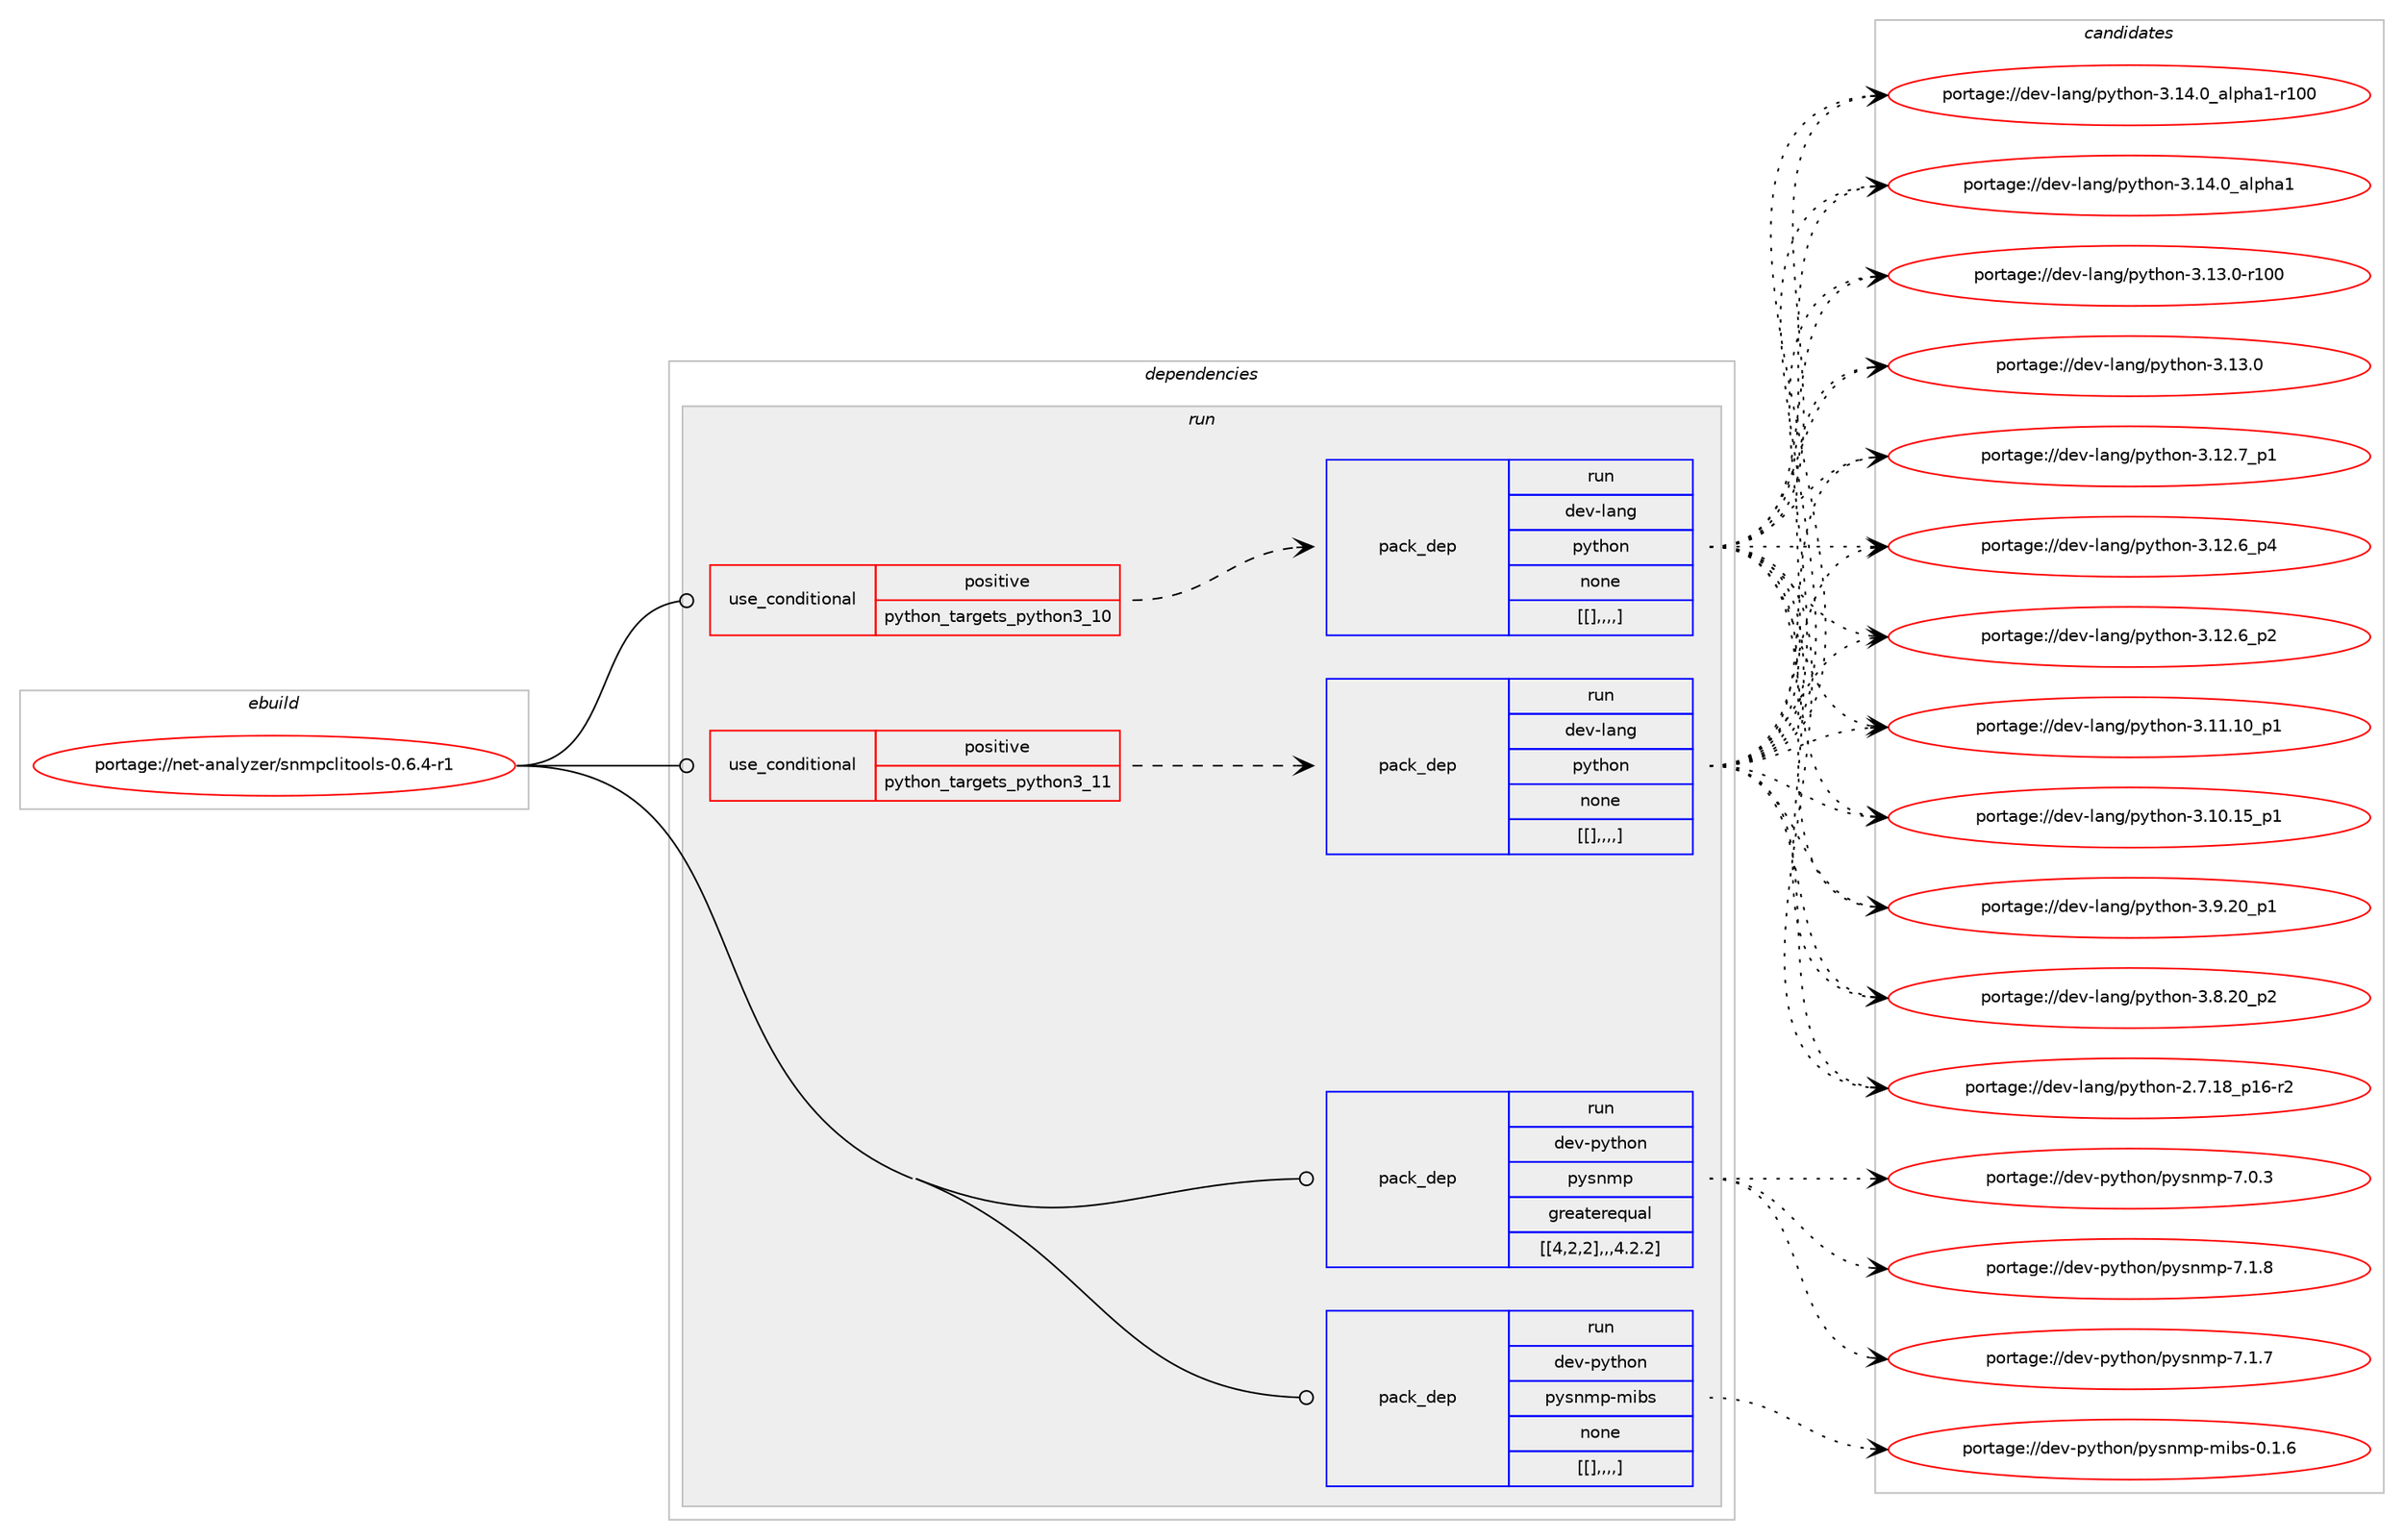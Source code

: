 digraph prolog {

# *************
# Graph options
# *************

newrank=true;
concentrate=true;
compound=true;
graph [rankdir=LR,fontname=Helvetica,fontsize=10,ranksep=1.5];#, ranksep=2.5, nodesep=0.2];
edge  [arrowhead=vee];
node  [fontname=Helvetica,fontsize=10];

# **********
# The ebuild
# **********

subgraph cluster_leftcol {
color=gray;
label=<<i>ebuild</i>>;
id [label="portage://net-analyzer/snmpclitools-0.6.4-r1", color=red, width=4, href="../net-analyzer/snmpclitools-0.6.4-r1.svg"];
}

# ****************
# The dependencies
# ****************

subgraph cluster_midcol {
color=gray;
label=<<i>dependencies</i>>;
subgraph cluster_compile {
fillcolor="#eeeeee";
style=filled;
label=<<i>compile</i>>;
}
subgraph cluster_compileandrun {
fillcolor="#eeeeee";
style=filled;
label=<<i>compile and run</i>>;
}
subgraph cluster_run {
fillcolor="#eeeeee";
style=filled;
label=<<i>run</i>>;
subgraph cond94580 {
dependency365000 [label=<<TABLE BORDER="0" CELLBORDER="1" CELLSPACING="0" CELLPADDING="4"><TR><TD ROWSPAN="3" CELLPADDING="10">use_conditional</TD></TR><TR><TD>positive</TD></TR><TR><TD>python_targets_python3_10</TD></TR></TABLE>>, shape=none, color=red];
subgraph pack267550 {
dependency365042 [label=<<TABLE BORDER="0" CELLBORDER="1" CELLSPACING="0" CELLPADDING="4" WIDTH="220"><TR><TD ROWSPAN="6" CELLPADDING="30">pack_dep</TD></TR><TR><TD WIDTH="110">run</TD></TR><TR><TD>dev-lang</TD></TR><TR><TD>python</TD></TR><TR><TD>none</TD></TR><TR><TD>[[],,,,]</TD></TR></TABLE>>, shape=none, color=blue];
}
dependency365000:e -> dependency365042:w [weight=20,style="dashed",arrowhead="vee"];
}
id:e -> dependency365000:w [weight=20,style="solid",arrowhead="odot"];
subgraph cond94613 {
dependency365095 [label=<<TABLE BORDER="0" CELLBORDER="1" CELLSPACING="0" CELLPADDING="4"><TR><TD ROWSPAN="3" CELLPADDING="10">use_conditional</TD></TR><TR><TD>positive</TD></TR><TR><TD>python_targets_python3_11</TD></TR></TABLE>>, shape=none, color=red];
subgraph pack267587 {
dependency365097 [label=<<TABLE BORDER="0" CELLBORDER="1" CELLSPACING="0" CELLPADDING="4" WIDTH="220"><TR><TD ROWSPAN="6" CELLPADDING="30">pack_dep</TD></TR><TR><TD WIDTH="110">run</TD></TR><TR><TD>dev-lang</TD></TR><TR><TD>python</TD></TR><TR><TD>none</TD></TR><TR><TD>[[],,,,]</TD></TR></TABLE>>, shape=none, color=blue];
}
dependency365095:e -> dependency365097:w [weight=20,style="dashed",arrowhead="vee"];
}
id:e -> dependency365095:w [weight=20,style="solid",arrowhead="odot"];
subgraph pack267591 {
dependency365102 [label=<<TABLE BORDER="0" CELLBORDER="1" CELLSPACING="0" CELLPADDING="4" WIDTH="220"><TR><TD ROWSPAN="6" CELLPADDING="30">pack_dep</TD></TR><TR><TD WIDTH="110">run</TD></TR><TR><TD>dev-python</TD></TR><TR><TD>pysnmp</TD></TR><TR><TD>greaterequal</TD></TR><TR><TD>[[4,2,2],,,4.2.2]</TD></TR></TABLE>>, shape=none, color=blue];
}
id:e -> dependency365102:w [weight=20,style="solid",arrowhead="odot"];
subgraph pack267595 {
dependency365106 [label=<<TABLE BORDER="0" CELLBORDER="1" CELLSPACING="0" CELLPADDING="4" WIDTH="220"><TR><TD ROWSPAN="6" CELLPADDING="30">pack_dep</TD></TR><TR><TD WIDTH="110">run</TD></TR><TR><TD>dev-python</TD></TR><TR><TD>pysnmp-mibs</TD></TR><TR><TD>none</TD></TR><TR><TD>[[],,,,]</TD></TR></TABLE>>, shape=none, color=blue];
}
id:e -> dependency365106:w [weight=20,style="solid",arrowhead="odot"];
}
}

# **************
# The candidates
# **************

subgraph cluster_choices {
rank=same;
color=gray;
label=<<i>candidates</i>>;

subgraph choice264388 {
color=black;
nodesep=1;
choice100101118451089711010347112121116104111110455146495246489597108112104974945114494848 [label="portage://dev-lang/python-3.14.0_alpha1-r100", color=red, width=4,href="../dev-lang/python-3.14.0_alpha1-r100.svg"];
choice1001011184510897110103471121211161041111104551464952464895971081121049749 [label="portage://dev-lang/python-3.14.0_alpha1", color=red, width=4,href="../dev-lang/python-3.14.0_alpha1.svg"];
choice1001011184510897110103471121211161041111104551464951464845114494848 [label="portage://dev-lang/python-3.13.0-r100", color=red, width=4,href="../dev-lang/python-3.13.0-r100.svg"];
choice10010111845108971101034711212111610411111045514649514648 [label="portage://dev-lang/python-3.13.0", color=red, width=4,href="../dev-lang/python-3.13.0.svg"];
choice100101118451089711010347112121116104111110455146495046559511249 [label="portage://dev-lang/python-3.12.7_p1", color=red, width=4,href="../dev-lang/python-3.12.7_p1.svg"];
choice100101118451089711010347112121116104111110455146495046549511252 [label="portage://dev-lang/python-3.12.6_p4", color=red, width=4,href="../dev-lang/python-3.12.6_p4.svg"];
choice100101118451089711010347112121116104111110455146495046549511250 [label="portage://dev-lang/python-3.12.6_p2", color=red, width=4,href="../dev-lang/python-3.12.6_p2.svg"];
choice10010111845108971101034711212111610411111045514649494649489511249 [label="portage://dev-lang/python-3.11.10_p1", color=red, width=4,href="../dev-lang/python-3.11.10_p1.svg"];
choice10010111845108971101034711212111610411111045514649484649539511249 [label="portage://dev-lang/python-3.10.15_p1", color=red, width=4,href="../dev-lang/python-3.10.15_p1.svg"];
choice100101118451089711010347112121116104111110455146574650489511249 [label="portage://dev-lang/python-3.9.20_p1", color=red, width=4,href="../dev-lang/python-3.9.20_p1.svg"];
choice100101118451089711010347112121116104111110455146564650489511250 [label="portage://dev-lang/python-3.8.20_p2", color=red, width=4,href="../dev-lang/python-3.8.20_p2.svg"];
choice100101118451089711010347112121116104111110455046554649569511249544511450 [label="portage://dev-lang/python-2.7.18_p16-r2", color=red, width=4,href="../dev-lang/python-2.7.18_p16-r2.svg"];
dependency365042:e -> choice100101118451089711010347112121116104111110455146495246489597108112104974945114494848:w [style=dotted,weight="100"];
dependency365042:e -> choice1001011184510897110103471121211161041111104551464952464895971081121049749:w [style=dotted,weight="100"];
dependency365042:e -> choice1001011184510897110103471121211161041111104551464951464845114494848:w [style=dotted,weight="100"];
dependency365042:e -> choice10010111845108971101034711212111610411111045514649514648:w [style=dotted,weight="100"];
dependency365042:e -> choice100101118451089711010347112121116104111110455146495046559511249:w [style=dotted,weight="100"];
dependency365042:e -> choice100101118451089711010347112121116104111110455146495046549511252:w [style=dotted,weight="100"];
dependency365042:e -> choice100101118451089711010347112121116104111110455146495046549511250:w [style=dotted,weight="100"];
dependency365042:e -> choice10010111845108971101034711212111610411111045514649494649489511249:w [style=dotted,weight="100"];
dependency365042:e -> choice10010111845108971101034711212111610411111045514649484649539511249:w [style=dotted,weight="100"];
dependency365042:e -> choice100101118451089711010347112121116104111110455146574650489511249:w [style=dotted,weight="100"];
dependency365042:e -> choice100101118451089711010347112121116104111110455146564650489511250:w [style=dotted,weight="100"];
dependency365042:e -> choice100101118451089711010347112121116104111110455046554649569511249544511450:w [style=dotted,weight="100"];
}
subgraph choice264422 {
color=black;
nodesep=1;
choice100101118451089711010347112121116104111110455146495246489597108112104974945114494848 [label="portage://dev-lang/python-3.14.0_alpha1-r100", color=red, width=4,href="../dev-lang/python-3.14.0_alpha1-r100.svg"];
choice1001011184510897110103471121211161041111104551464952464895971081121049749 [label="portage://dev-lang/python-3.14.0_alpha1", color=red, width=4,href="../dev-lang/python-3.14.0_alpha1.svg"];
choice1001011184510897110103471121211161041111104551464951464845114494848 [label="portage://dev-lang/python-3.13.0-r100", color=red, width=4,href="../dev-lang/python-3.13.0-r100.svg"];
choice10010111845108971101034711212111610411111045514649514648 [label="portage://dev-lang/python-3.13.0", color=red, width=4,href="../dev-lang/python-3.13.0.svg"];
choice100101118451089711010347112121116104111110455146495046559511249 [label="portage://dev-lang/python-3.12.7_p1", color=red, width=4,href="../dev-lang/python-3.12.7_p1.svg"];
choice100101118451089711010347112121116104111110455146495046549511252 [label="portage://dev-lang/python-3.12.6_p4", color=red, width=4,href="../dev-lang/python-3.12.6_p4.svg"];
choice100101118451089711010347112121116104111110455146495046549511250 [label="portage://dev-lang/python-3.12.6_p2", color=red, width=4,href="../dev-lang/python-3.12.6_p2.svg"];
choice10010111845108971101034711212111610411111045514649494649489511249 [label="portage://dev-lang/python-3.11.10_p1", color=red, width=4,href="../dev-lang/python-3.11.10_p1.svg"];
choice10010111845108971101034711212111610411111045514649484649539511249 [label="portage://dev-lang/python-3.10.15_p1", color=red, width=4,href="../dev-lang/python-3.10.15_p1.svg"];
choice100101118451089711010347112121116104111110455146574650489511249 [label="portage://dev-lang/python-3.9.20_p1", color=red, width=4,href="../dev-lang/python-3.9.20_p1.svg"];
choice100101118451089711010347112121116104111110455146564650489511250 [label="portage://dev-lang/python-3.8.20_p2", color=red, width=4,href="../dev-lang/python-3.8.20_p2.svg"];
choice100101118451089711010347112121116104111110455046554649569511249544511450 [label="portage://dev-lang/python-2.7.18_p16-r2", color=red, width=4,href="../dev-lang/python-2.7.18_p16-r2.svg"];
dependency365097:e -> choice100101118451089711010347112121116104111110455146495246489597108112104974945114494848:w [style=dotted,weight="100"];
dependency365097:e -> choice1001011184510897110103471121211161041111104551464952464895971081121049749:w [style=dotted,weight="100"];
dependency365097:e -> choice1001011184510897110103471121211161041111104551464951464845114494848:w [style=dotted,weight="100"];
dependency365097:e -> choice10010111845108971101034711212111610411111045514649514648:w [style=dotted,weight="100"];
dependency365097:e -> choice100101118451089711010347112121116104111110455146495046559511249:w [style=dotted,weight="100"];
dependency365097:e -> choice100101118451089711010347112121116104111110455146495046549511252:w [style=dotted,weight="100"];
dependency365097:e -> choice100101118451089711010347112121116104111110455146495046549511250:w [style=dotted,weight="100"];
dependency365097:e -> choice10010111845108971101034711212111610411111045514649494649489511249:w [style=dotted,weight="100"];
dependency365097:e -> choice10010111845108971101034711212111610411111045514649484649539511249:w [style=dotted,weight="100"];
dependency365097:e -> choice100101118451089711010347112121116104111110455146574650489511249:w [style=dotted,weight="100"];
dependency365097:e -> choice100101118451089711010347112121116104111110455146564650489511250:w [style=dotted,weight="100"];
dependency365097:e -> choice100101118451089711010347112121116104111110455046554649569511249544511450:w [style=dotted,weight="100"];
}
subgraph choice264438 {
color=black;
nodesep=1;
choice1001011184511212111610411111047112121115110109112455546494656 [label="portage://dev-python/pysnmp-7.1.8", color=red, width=4,href="../dev-python/pysnmp-7.1.8.svg"];
choice1001011184511212111610411111047112121115110109112455546494655 [label="portage://dev-python/pysnmp-7.1.7", color=red, width=4,href="../dev-python/pysnmp-7.1.7.svg"];
choice1001011184511212111610411111047112121115110109112455546484651 [label="portage://dev-python/pysnmp-7.0.3", color=red, width=4,href="../dev-python/pysnmp-7.0.3.svg"];
dependency365102:e -> choice1001011184511212111610411111047112121115110109112455546494656:w [style=dotted,weight="100"];
dependency365102:e -> choice1001011184511212111610411111047112121115110109112455546494655:w [style=dotted,weight="100"];
dependency365102:e -> choice1001011184511212111610411111047112121115110109112455546484651:w [style=dotted,weight="100"];
}
subgraph choice264456 {
color=black;
nodesep=1;
choice10010111845112121116104111110471121211151101091124510910598115454846494654 [label="portage://dev-python/pysnmp-mibs-0.1.6", color=red, width=4,href="../dev-python/pysnmp-mibs-0.1.6.svg"];
dependency365106:e -> choice10010111845112121116104111110471121211151101091124510910598115454846494654:w [style=dotted,weight="100"];
}
}

}
